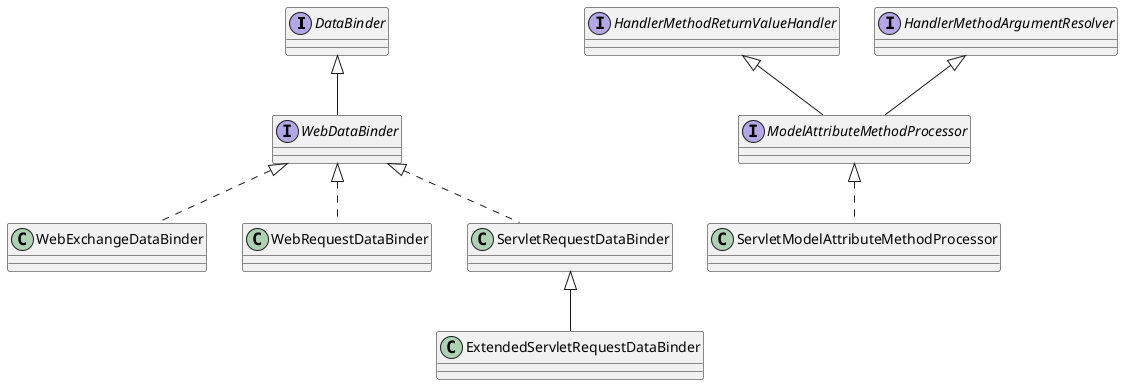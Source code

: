 @startuml

interface DataBinder {}

interface WebDataBinder implements DataBinder {}

class WebExchangeDataBinder implements WebDataBinder {}

class WebRequestDataBinder implements WebDataBinder {}

class ServletRequestDataBinder implements WebDataBinder {}

class ExtendedServletRequestDataBinder extends ServletRequestDataBinder {}

' Strategy interface to handle the value returned from the invocation of a handler method .
interface HandlerMethodReturnValueHandler {}

' Strategy interface for resolving method parameters into argument values in the context of a given request.
interface HandlerMethodArgumentResolver {}

interface ServletModelAttributeMethodProcessor {}

' Resolve @ModelAttribute annotated method arguments and handle return values from @ModelAttribute annotated methods.
interface ModelAttributeMethodProcessor implements HandlerMethodReturnValueHandler, HandlerMethodArgumentResolver {}

class ServletModelAttributeMethodProcessor implements ModelAttributeMethodProcessor {}

@enduml
